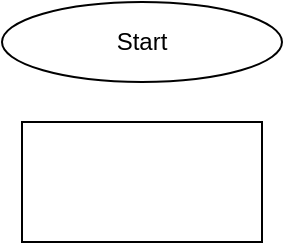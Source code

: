<mxfile>
    <diagram id="L_nuDMHcY5xYahowC_2-" name="Страница 1">
        <mxGraphModel dx="520" dy="298" grid="1" gridSize="10" guides="1" tooltips="1" connect="1" arrows="1" fold="1" page="1" pageScale="1" pageWidth="827" pageHeight="1169" math="0" shadow="0">
            <root>
                <mxCell id="0"/>
                <mxCell id="1" parent="0"/>
                <mxCell id="2" value="Start" style="ellipse;whiteSpace=wrap;html=1;" vertex="1" parent="1">
                    <mxGeometry x="200" width="140" height="40" as="geometry"/>
                </mxCell>
                <mxCell id="3" value="" style="rounded=0;whiteSpace=wrap;html=1;" vertex="1" parent="1">
                    <mxGeometry x="210" y="60" width="120" height="60" as="geometry"/>
                </mxCell>
            </root>
        </mxGraphModel>
    </diagram>
</mxfile>